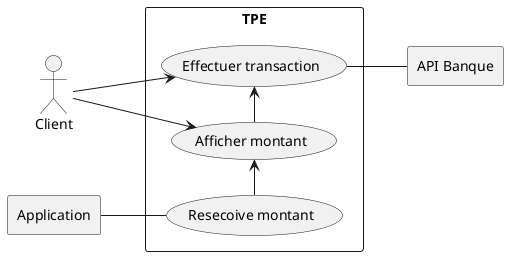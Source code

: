 @startuml
left to right direction
actor "Client" as cli
rectangle "Application" as app

rectangle TPE {
    usecase "Resecoive montant" as rec
    usecase "Afficher montant" as aff
    usecase "Effectuer transaction" as trans

}

rectangle "API Banque" as bank

app -- rec
cli --> aff
cli --> trans

rec -> aff
aff -> trans

trans -- bank


@enduml
